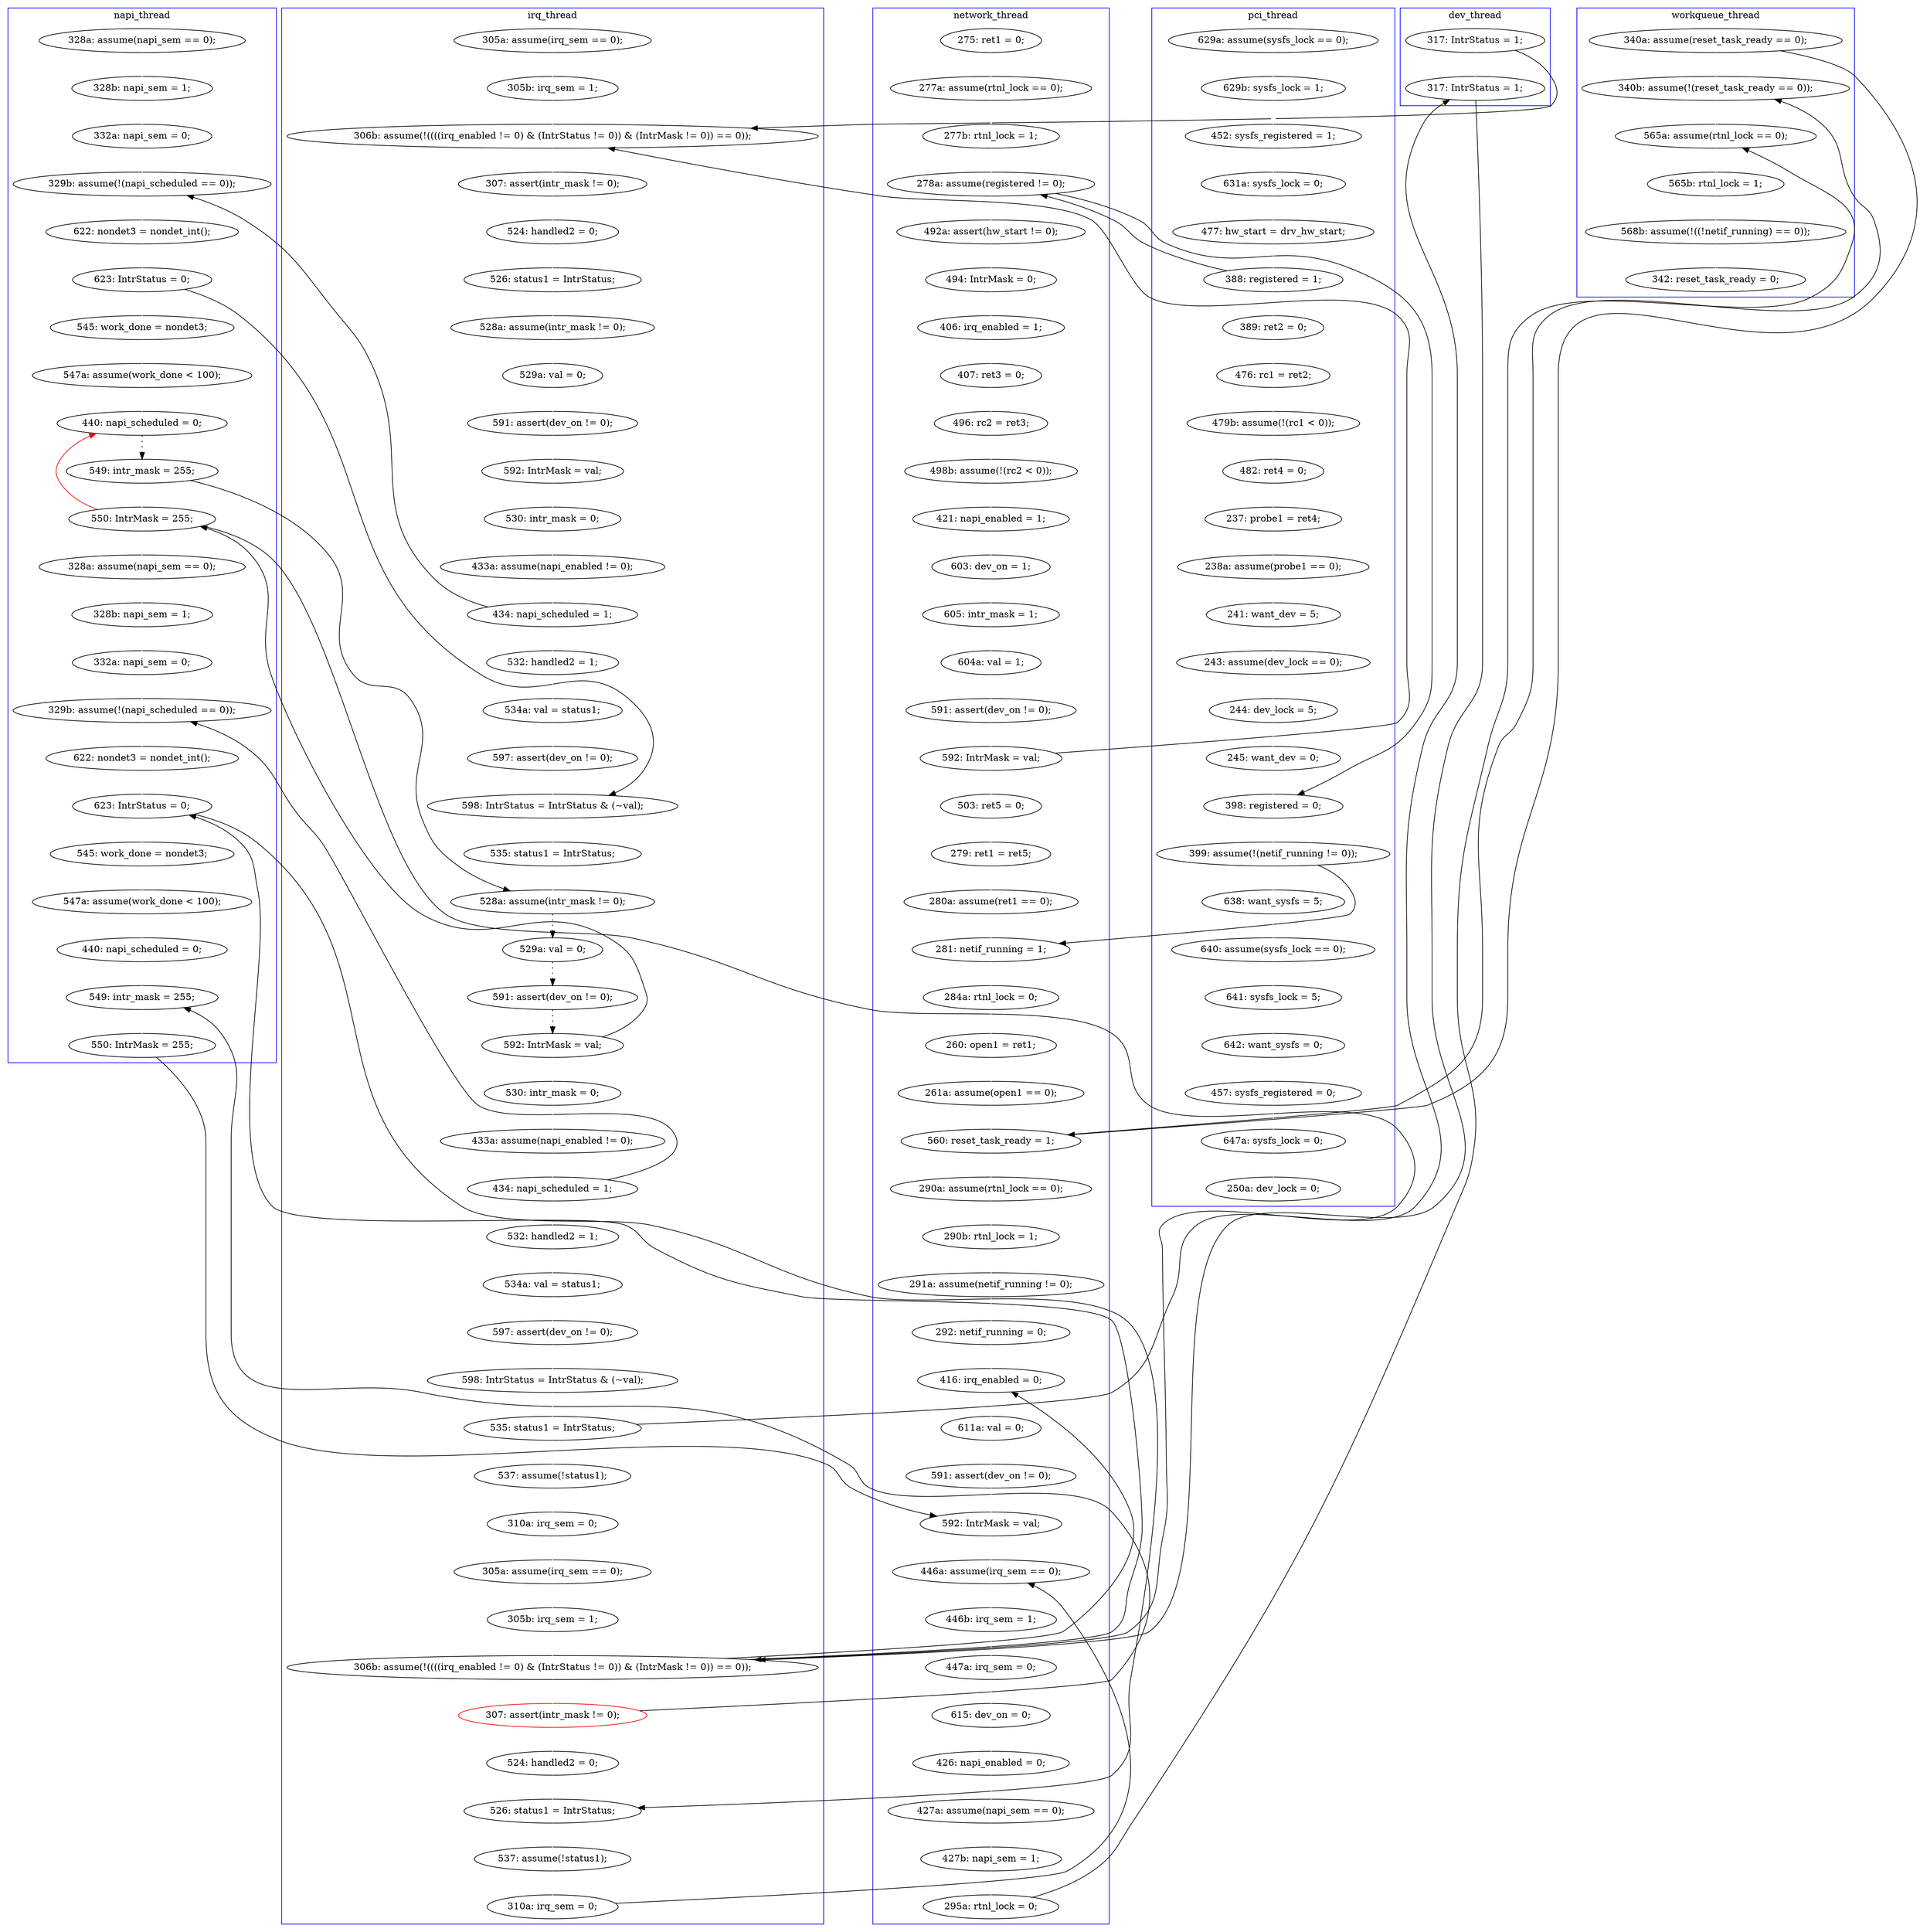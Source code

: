 digraph Counterexample {
	126 -> 130 [color = white, style = solid]
	190 -> 232 [color = white, style = solid]
	144 -> 146 [color = white, style = solid]
	299 -> 305 [color = white, style = solid]
	163 -> 164 [color = black, style = dotted]
	59 -> 61 [color = black, style = solid, constraint = false]
	190 -> 235 [color = black, style = solid, constraint = false]
	311 -> 332 [color = white, style = solid]
	145 -> 147 [color = white, style = solid]
	307 -> 309 [color = white, style = solid]
	70 -> 75 [color = white, style = solid]
	131 -> 135 [color = black, style = solid, constraint = false]
	133 -> 134 [color = white, style = solid]
	171 -> 199 [color = black, style = solid, constraint = false]
	175 -> 189 [color = black, style = solid, constraint = false]
	184 -> 186 [color = white, style = solid]
	120 -> 121 [color = white, style = solid]
	219 -> 255 [color = white, style = solid]
	294 -> 299 [color = white, style = solid]
	207 -> 233 [color = black, style = solid, constraint = false]
	124 -> 126 [color = white, style = solid]
	199 -> 206 [color = white, style = solid]
	216 -> 219 [color = white, style = solid]
	170 -> 171 [color = white, style = solid]
	59 -> 60 [color = white, style = solid]
	113 -> 114 [color = white, style = solid]
	264 -> 289 [color = white, style = solid]
	324 -> 325 [color = white, style = solid]
	107 -> 112 [color = white, style = solid]
	79 -> 82 [color = white, style = solid]
	254 -> 255 [color = black, style = solid, constraint = false]
	173 -> 174 [color = white, style = solid]
	175 -> 154 [color = red, style = solid, constraint = false]
	206 -> 207 [color = white, style = solid]
	99 -> 106 [color = black, style = solid, constraint = false]
	92 -> 98 [color = white, style = solid]
	86 -> 90 [color = white, style = solid]
	114 -> 118 [color = white, style = solid]
	61 -> 253 [color = black, style = solid, constraint = false]
	174 -> 177 [color = white, style = solid]
	166 -> 170 [color = white, style = solid]
	289 -> 290 [color = white, style = solid]
	309 -> 314 [color = white, style = solid]
	220 -> 223 [color = white, style = solid]
	264 -> 311 [color = black, style = solid, constraint = false]
	256 -> 257 [color = white, style = solid]
	177 -> 178 [color = white, style = solid]
	186 -> 187 [color = white, style = solid]
	147 -> 150 [color = white, style = solid]
	46 -> 47 [color = white, style = solid]
	159 -> 175 [color = white, style = solid]
	243 -> 244 [color = white, style = solid]
	207 -> 208 [color = white, style = solid]
	121 -> 123 [color = white, style = solid]
	112 -> 115 [color = white, style = solid]
	254 -> 271 [color = white, style = solid]
	274 -> 277 [color = white, style = solid]
	208 -> 211 [color = white, style = solid]
	50 -> 52 [color = white, style = solid]
	135 -> 143 [color = white, style = solid]
	178 -> 180 [color = white, style = solid]
	192 -> 216 [color = white, style = solid]
	305 -> 307 [color = white, style = solid]
	82 -> 86 [color = white, style = solid]
	60 -> 220 [color = white, style = solid]
	171 -> 173 [color = white, style = solid]
	90 -> 91 [color = white, style = solid]
	76 -> 79 [color = white, style = solid]
	242 -> 243 [color = white, style = solid]
	233 -> 283 [color = white, style = solid]
	283 -> 300 [color = white, style = solid]
	300 -> 314 [color = black, style = solid, constraint = false]
	156 -> 160 [color = white, style = solid]
	235 -> 237 [color = white, style = solid]
	134 -> 144 [color = white, style = solid]
	123 -> 124 [color = white, style = solid]
	273 -> 274 [color = white, style = solid]
	98 -> 101 [color = white, style = solid]
	180 -> 181 [color = white, style = solid]
	244 -> 245 [color = white, style = solid]
	237 -> 309 [color = black, style = solid, constraint = false]
	61 -> 69 [color = white, style = solid]
	41 -> 42 [color = white, style = solid]
	101 -> 106 [color = black, style = solid, constraint = false]
	154 -> 159 [color = black, style = dotted]
	211 -> 228 [color = white, style = solid]
	323 -> 324 [color = white, style = solid]
	164 -> 175 [color = black, style = solid, constraint = false]
	75 -> 76 [color = white, style = solid]
	103 -> 104 [color = white, style = solid]
	318 -> 323 [color = white, style = solid]
	315 -> 316 [color = white, style = solid]
	106 -> 107 [color = white, style = solid]
	328 -> 332 [color = black, style = solid, constraint = false]
	146 -> 156 [color = white, style = solid]
	143 -> 145 [color = white, style = solid]
	292 -> 294 [color = white, style = solid]
	314 -> 315 [color = white, style = solid]
	271 -> 272 [color = white, style = solid]
	91 -> 92 [color = white, style = solid]
	195 -> 196 [color = white, style = solid]
	239 -> 242 [color = white, style = solid]
	189 -> 299 [color = black, style = solid, constraint = false]
	145 -> 146 [color = black, style = solid, constraint = false]
	272 -> 273 [color = white, style = solid]
	333 -> 335 [color = white, style = solid]
	290 -> 292 [color = white, style = solid]
	130 -> 131 [color = white, style = solid]
	232 -> 233 [color = white, style = solid]
	52 -> 54 [color = white, style = solid]
	164 -> 166 [color = white, style = solid]
	257 -> 260 [color = white, style = solid]
	223 -> 224 [color = white, style = solid]
	325 -> 328 [color = white, style = solid]
	160 -> 161 [color = black, style = dotted]
	224 -> 239 [color = white, style = solid]
	175 -> 195 [color = white, style = solid]
	253 -> 254 [color = white, style = solid]
	47 -> 61 [color = white, style = solid]
	180 -> 182 [color = black, style = solid, constraint = false]
	196 -> 197 [color = white, style = solid]
	29 -> 264 [color = black, style = solid, constraint = false]
	131 -> 133 [color = white, style = solid]
	279 -> 285 [color = white, style = solid]
	104 -> 106 [color = white, style = solid]
	161 -> 163 [color = black, style = dotted]
	118 -> 135 [color = white, style = solid]
	189 -> 190 [color = white, style = solid]
	101 -> 192 [color = white, style = solid]
	277 -> 279 [color = white, style = solid]
	54 -> 59 [color = white, style = solid]
	29 -> 311 [color = white, style = solid]
	150 -> 154 [color = white, style = solid]
	115 -> 120 [color = white, style = solid]
	44 -> 46 [color = white, style = solid]
	246 -> 253 [color = white, style = solid]
	182 -> 189 [color = black, style = solid, constraint = false]
	260 -> 264 [color = white, style = solid]
	159 -> 160 [color = black, style = solid, constraint = false]
	181 -> 184 [color = white, style = solid]
	99 -> 182 [color = white, style = solid]
	42 -> 50 [color = white, style = solid]
	335 -> 343 [color = white, style = solid]
	228 -> 235 [color = white, style = solid]
	255 -> 256 [color = white, style = solid]
	245 -> 246 [color = white, style = solid]
	69 -> 70 [color = white, style = solid]
	187 -> 189 [color = white, style = solid]
	316 -> 318 [color = white, style = solid]
	197 -> 199 [color = white, style = solid]
	189 -> 207 [color = black, style = solid, constraint = false]
	332 -> 333 [color = white, style = solid]
	subgraph cluster7 {
		label = dev_thread
		color = blue
		99  [label = "317: IntrStatus = 1;"]
		182  [label = "317: IntrStatus = 1;"]
	}
	subgraph cluster4 {
		label = napi_thread
		color = blue
		208  [label = "545: work_done = nondet3;"]
		211  [label = "547a: assume(work_done < 100);"]
		237  [label = "550: IntrMask = 255;"]
		154  [label = "440: napi_scheduled = 0;"]
		150  [label = "547a: assume(work_done < 100);"]
		135  [label = "329b: assume(!(napi_scheduled == 0));"]
		207  [label = "623: IntrStatus = 0;"]
		175  [label = "550: IntrMask = 255;"]
		143  [label = "622: nondet3 = nondet_int();"]
		114  [label = "328b: napi_sem = 1;"]
		145  [label = "623: IntrStatus = 0;"]
		197  [label = "332a: napi_sem = 0;"]
		118  [label = "332a: napi_sem = 0;"]
		206  [label = "622: nondet3 = nondet_int();"]
		196  [label = "328b: napi_sem = 1;"]
		199  [label = "329b: assume(!(napi_scheduled == 0));"]
		195  [label = "328a: assume(napi_sem == 0);"]
		147  [label = "545: work_done = nondet3;"]
		235  [label = "549: intr_mask = 255;"]
		113  [label = "328a: assume(napi_sem == 0);"]
		228  [label = "440: napi_scheduled = 0;"]
		159  [label = "549: intr_mask = 255;"]
	}
	subgraph cluster5 {
		label = workqueue_thread
		color = blue
		333  [label = "565b: rtnl_lock = 1;"]
		311  [label = "340b: assume(!(reset_task_ready == 0));"]
		335  [label = "568b: assume(!((!netif_running) == 0));"]
		332  [label = "565a: assume(rtnl_lock == 0);"]
		29  [label = "340a: assume(reset_task_ready == 0);"]
		343  [label = "342: reset_task_ready = 0;"]
	}
	subgraph cluster1 {
		label = pci_thread
		color = blue
		245  [label = "244: dev_lock = 5;"]
		273  [label = "641: sysfs_lock = 5;"]
		223  [label = "479b: assume(!(rc1 < 0));"]
		254  [label = "399: assume(!(netif_running != 0));"]
		42  [label = "629b: sysfs_lock = 1;"]
		285  [label = "250a: dev_lock = 0;"]
		220  [label = "476: rc1 = ret2;"]
		244  [label = "243: assume(dev_lock == 0);"]
		60  [label = "389: ret2 = 0;"]
		243  [label = "241: want_dev = 5;"]
		242  [label = "238a: assume(probe1 == 0);"]
		277  [label = "457: sysfs_registered = 0;"]
		274  [label = "642: want_sysfs = 0;"]
		239  [label = "237: probe1 = ret4;"]
		253  [label = "398: registered = 0;"]
		52  [label = "631a: sysfs_lock = 0;"]
		279  [label = "647a: sysfs_lock = 0;"]
		272  [label = "640: assume(sysfs_lock == 0);"]
		224  [label = "482: ret4 = 0;"]
		54  [label = "477: hw_start = drv_hw_start;"]
		59  [label = "388: registered = 1;"]
		41  [label = "629a: assume(sysfs_lock == 0);"]
		50  [label = "452: sysfs_registered = 1;"]
		271  [label = "638: want_sysfs = 5;"]
		246  [label = "245: want_dev = 0;"]
	}
	subgraph cluster3 {
		label = irq_thread
		color = blue
		120  [label = "528a: assume(intr_mask != 0);"]
		189  [label = "306b: assume(!((((irq_enabled != 0) & (IntrStatus != 0)) & (IntrMask != 0)) == 0));"]
		173  [label = "532: handled2 = 1;"]
		171  [label = "434: napi_scheduled = 1;"]
		115  [label = "526: status1 = IntrStatus;"]
		121  [label = "529a: val = 0;"]
		190  [label = "307: assert(intr_mask != 0);", color = red]
		180  [label = "535: status1 = IntrStatus;"]
		156  [label = "535: status1 = IntrStatus;"]
		232  [label = "524: handled2 = 0;"]
		130  [label = "433a: assume(napi_enabled != 0);"]
		166  [label = "530: intr_mask = 0;"]
		178  [label = "598: IntrStatus = IntrStatus & (~val);"]
		160  [label = "528a: assume(intr_mask != 0);"]
		103  [label = "305a: assume(irq_sem == 0);"]
		161  [label = "529a: val = 0;"]
		144  [label = "597: assert(dev_on != 0);"]
		104  [label = "305b: irq_sem = 1;"]
		134  [label = "534a: val = status1;"]
		283  [label = "537: assume(!status1);"]
		133  [label = "532: handled2 = 1;"]
		187  [label = "305b: irq_sem = 1;"]
		164  [label = "592: IntrMask = val;"]
		106  [label = "306b: assume(!((((irq_enabled != 0) & (IntrStatus != 0)) & (IntrMask != 0)) == 0));"]
		107  [label = "307: assert(intr_mask != 0);"]
		126  [label = "530: intr_mask = 0;"]
		124  [label = "592: IntrMask = val;"]
		300  [label = "310a: irq_sem = 0;"]
		177  [label = "597: assert(dev_on != 0);"]
		123  [label = "591: assert(dev_on != 0);"]
		131  [label = "434: napi_scheduled = 1;"]
		186  [label = "305a: assume(irq_sem == 0);"]
		146  [label = "598: IntrStatus = IntrStatus & (~val);"]
		174  [label = "534a: val = status1;"]
		233  [label = "526: status1 = IntrStatus;"]
		181  [label = "537: assume(!status1);"]
		112  [label = "524: handled2 = 0;"]
		170  [label = "433a: assume(napi_enabled != 0);"]
		163  [label = "591: assert(dev_on != 0);"]
		184  [label = "310a: irq_sem = 0;"]
	}
	subgraph cluster2 {
		label = network_thread
		color = blue
		294  [label = "292: netif_running = 0;"]
		90  [label = "603: dev_on = 1;"]
		216  [label = "279: ret1 = ret5;"]
		305  [label = "611a: val = 0;"]
		264  [label = "560: reset_task_ready = 1;"]
		76  [label = "407: ret3 = 0;"]
		316  [label = "447a: irq_sem = 0;"]
		192  [label = "503: ret5 = 0;"]
		328  [label = "295a: rtnl_lock = 0;"]
		46  [label = "277a: assume(rtnl_lock == 0);"]
		75  [label = "406: irq_enabled = 1;"]
		79  [label = "496: rc2 = ret3;"]
		309  [label = "592: IntrMask = val;"]
		101  [label = "592: IntrMask = val;"]
		61  [label = "278a: assume(registered != 0);"]
		47  [label = "277b: rtnl_lock = 1;"]
		98  [label = "591: assert(dev_on != 0);"]
		257  [label = "260: open1 = ret1;"]
		289  [label = "290a: assume(rtnl_lock == 0);"]
		86  [label = "421: napi_enabled = 1;"]
		324  [label = "427a: assume(napi_sem == 0);"]
		70  [label = "494: IntrMask = 0;"]
		91  [label = "605: intr_mask = 1;"]
		299  [label = "416: irq_enabled = 0;"]
		325  [label = "427b: napi_sem = 1;"]
		314  [label = "446a: assume(irq_sem == 0);"]
		318  [label = "615: dev_on = 0;"]
		256  [label = "284a: rtnl_lock = 0;"]
		292  [label = "291a: assume(netif_running != 0);"]
		323  [label = "426: napi_enabled = 0;"]
		260  [label = "261a: assume(open1 == 0);"]
		69  [label = "492a: assert(hw_start != 0);"]
		290  [label = "290b: rtnl_lock = 1;"]
		315  [label = "446b: irq_sem = 1;"]
		307  [label = "591: assert(dev_on != 0);"]
		92  [label = "604a: val = 1;"]
		44  [label = "275: ret1 = 0;"]
		219  [label = "280a: assume(ret1 == 0);"]
		255  [label = "281: netif_running = 1;"]
		82  [label = "498b: assume(!(rc2 < 0));"]
	}
}